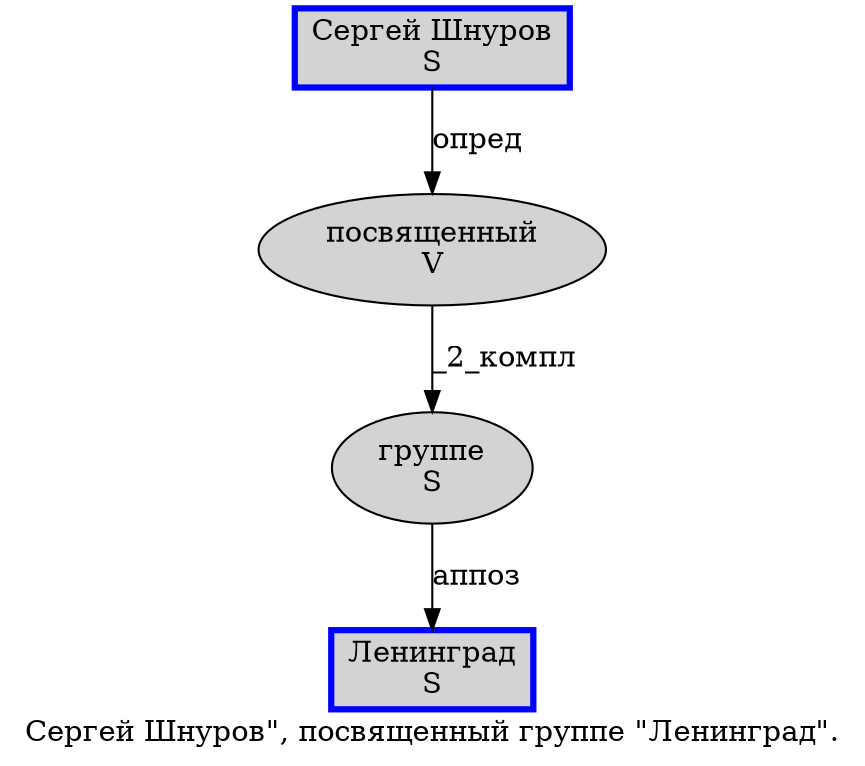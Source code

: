digraph SENTENCE_1308 {
	graph [label="Сергей Шнуров\", посвященный группе \"Ленинград\"."]
	node [style=filled]
		0 [label="Сергей Шнуров
S" color=blue fillcolor=lightgray penwidth=3 shape=box]
		3 [label="посвященный
V" color="" fillcolor=lightgray penwidth=1 shape=ellipse]
		4 [label="группе
S" color="" fillcolor=lightgray penwidth=1 shape=ellipse]
		6 [label="Ленинград
S" color=blue fillcolor=lightgray penwidth=3 shape=box]
			3 -> 4 [label="_2_компл"]
			4 -> 6 [label="аппоз"]
			0 -> 3 [label="опред"]
}